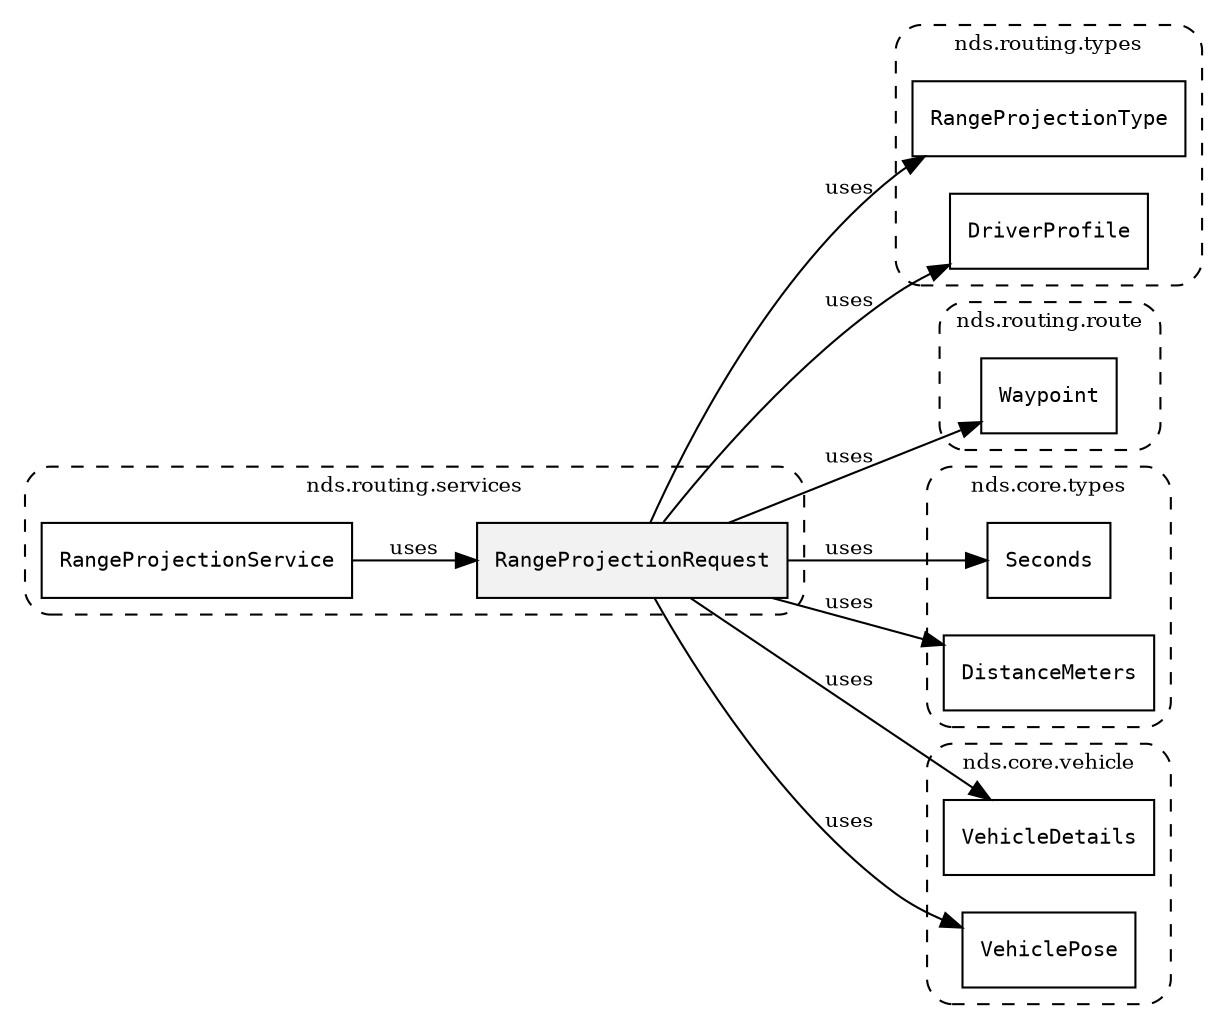 /**
 * This dot file creates symbol collaboration diagram for RangeProjectionRequest.
 */
digraph ZSERIO
{
    node [shape=box, fontsize=10];
    rankdir="LR";
    fontsize=10;
    tooltip="RangeProjectionRequest collaboration diagram";

    subgraph "cluster_nds.routing.services"
    {
        style="dashed, rounded";
        label="nds.routing.services";
        tooltip="Package nds.routing.services";
        href="../../../content/packages/nds.routing.services.html#Package-nds-routing-services";
        target="_parent";

        "RangeProjectionRequest" [style="filled", fillcolor="#0000000D", target="_parent", label=<<font face="monospace"><table align="center" border="0" cellspacing="0" cellpadding="0"><tr><td href="../../../content/packages/nds.routing.services.html#Structure-RangeProjectionRequest" title="Structure defined in nds.routing.services">RangeProjectionRequest</td></tr></table></font>>];
        "RangeProjectionService" [target="_parent", label=<<font face="monospace"><table align="center" border="0" cellspacing="0" cellpadding="0"><tr><td href="../../../content/packages/nds.routing.services.html#Service-RangeProjectionService" title="Service defined in nds.routing.services">RangeProjectionService</td></tr></table></font>>];
    }

    subgraph "cluster_nds.routing.types"
    {
        style="dashed, rounded";
        label="nds.routing.types";
        tooltip="Package nds.routing.types";
        href="../../../content/packages/nds.routing.types.html#Package-nds-routing-types";
        target="_parent";

        "RangeProjectionType" [target="_parent", label=<<font face="monospace"><table align="center" border="0" cellspacing="0" cellpadding="0"><tr><td href="../../../content/packages/nds.routing.types.html#Bitmask-RangeProjectionType" title="Bitmask defined in nds.routing.types">RangeProjectionType</td></tr></table></font>>];
        "DriverProfile" [target="_parent", label=<<font face="monospace"><table align="center" border="0" cellspacing="0" cellpadding="0"><tr><td href="../../../content/packages/nds.routing.types.html#Structure-DriverProfile" title="Structure defined in nds.routing.types">DriverProfile</td></tr></table></font>>];
    }

    subgraph "cluster_nds.routing.route"
    {
        style="dashed, rounded";
        label="nds.routing.route";
        tooltip="Package nds.routing.route";
        href="../../../content/packages/nds.routing.route.html#Package-nds-routing-route";
        target="_parent";

        "Waypoint" [target="_parent", label=<<font face="monospace"><table align="center" border="0" cellspacing="0" cellpadding="0"><tr><td href="../../../content/packages/nds.routing.route.html#Structure-Waypoint" title="Structure defined in nds.routing.route">Waypoint</td></tr></table></font>>];
    }

    subgraph "cluster_nds.core.types"
    {
        style="dashed, rounded";
        label="nds.core.types";
        tooltip="Package nds.core.types";
        href="../../../content/packages/nds.core.types.html#Package-nds-core-types";
        target="_parent";

        "Seconds" [target="_parent", label=<<font face="monospace"><table align="center" border="0" cellspacing="0" cellpadding="0"><tr><td href="../../../content/packages/nds.core.types.html#Subtype-Seconds" title="Subtype defined in nds.core.types">Seconds</td></tr></table></font>>];
        "DistanceMeters" [target="_parent", label=<<font face="monospace"><table align="center" border="0" cellspacing="0" cellpadding="0"><tr><td href="../../../content/packages/nds.core.types.html#Subtype-DistanceMeters" title="Subtype defined in nds.core.types">DistanceMeters</td></tr></table></font>>];
    }

    subgraph "cluster_nds.core.vehicle"
    {
        style="dashed, rounded";
        label="nds.core.vehicle";
        tooltip="Package nds.core.vehicle";
        href="../../../content/packages/nds.core.vehicle.html#Package-nds-core-vehicle";
        target="_parent";

        "VehicleDetails" [target="_parent", label=<<font face="monospace"><table align="center" border="0" cellspacing="0" cellpadding="0"><tr><td href="../../../content/packages/nds.core.vehicle.html#Structure-VehicleDetails" title="Structure defined in nds.core.vehicle">VehicleDetails</td></tr></table></font>>];
        "VehiclePose" [target="_parent", label=<<font face="monospace"><table align="center" border="0" cellspacing="0" cellpadding="0"><tr><td href="../../../content/packages/nds.core.vehicle.html#Union-VehiclePose" title="Union defined in nds.core.vehicle">VehiclePose</td></tr></table></font>>];
    }

    "RangeProjectionRequest" -> "RangeProjectionType" [label="uses", fontsize=10];
    "RangeProjectionRequest" -> "Waypoint" [label="uses", fontsize=10];
    "RangeProjectionRequest" -> "Seconds" [label="uses", fontsize=10];
    "RangeProjectionRequest" -> "DistanceMeters" [label="uses", fontsize=10];
    "RangeProjectionRequest" -> "VehicleDetails" [label="uses", fontsize=10];
    "RangeProjectionRequest" -> "VehiclePose" [label="uses", fontsize=10];
    "RangeProjectionRequest" -> "DriverProfile" [label="uses", fontsize=10];
    "RangeProjectionService" -> "RangeProjectionRequest" [label="uses", fontsize=10];
}

